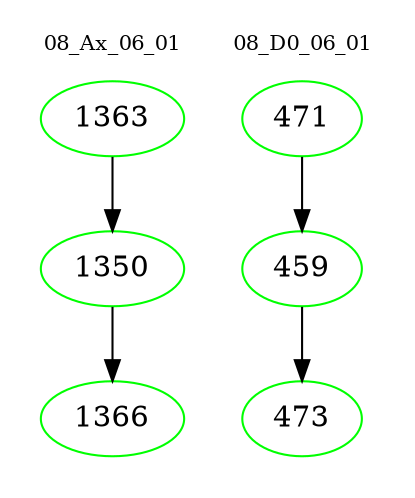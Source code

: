 digraph{
subgraph cluster_0 {
color = white
label = "08_Ax_06_01";
fontsize=10;
T0_1363 [label="1363", color="green"]
T0_1363 -> T0_1350 [color="black"]
T0_1350 [label="1350", color="green"]
T0_1350 -> T0_1366 [color="black"]
T0_1366 [label="1366", color="green"]
}
subgraph cluster_1 {
color = white
label = "08_D0_06_01";
fontsize=10;
T1_471 [label="471", color="green"]
T1_471 -> T1_459 [color="black"]
T1_459 [label="459", color="green"]
T1_459 -> T1_473 [color="black"]
T1_473 [label="473", color="green"]
}
}
